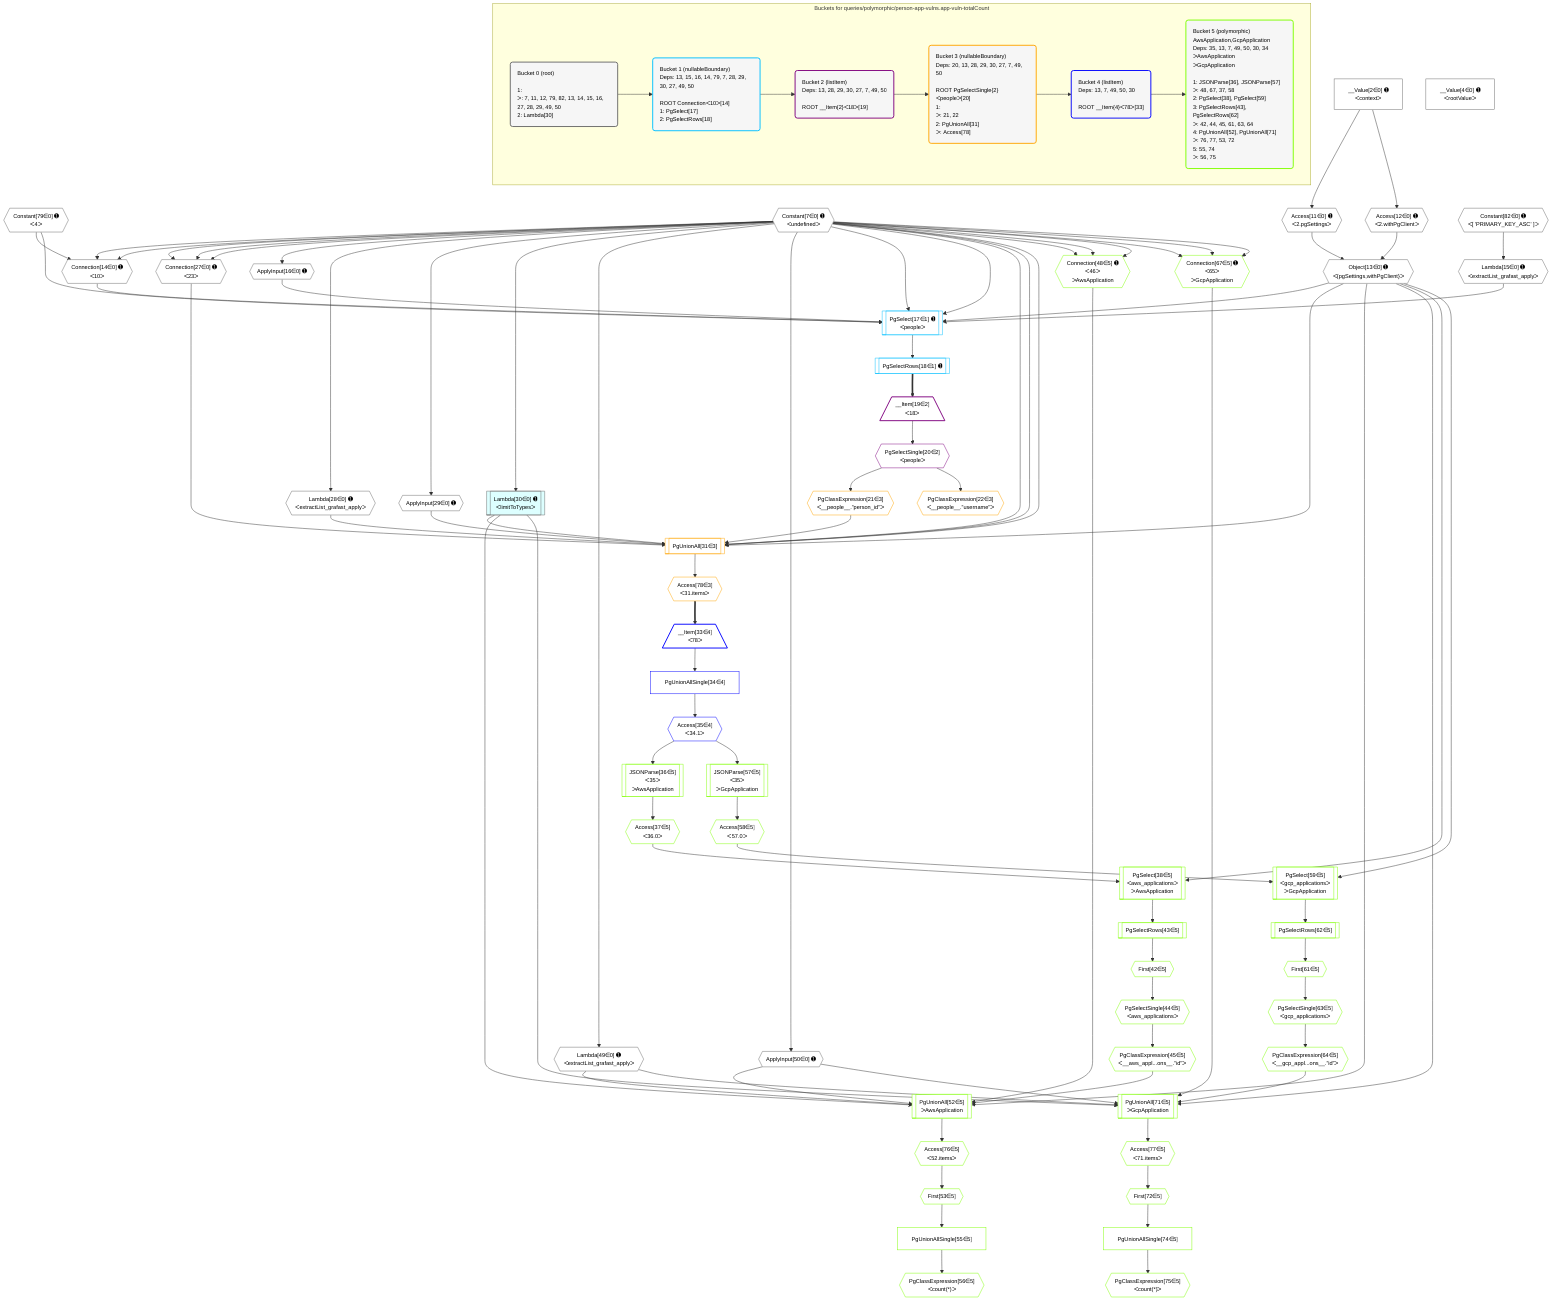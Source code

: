 %%{init: {'themeVariables': { 'fontSize': '12px'}}}%%
graph TD
    classDef path fill:#eee,stroke:#000,color:#000
    classDef plan fill:#fff,stroke-width:1px,color:#000
    classDef itemplan fill:#fff,stroke-width:2px,color:#000
    classDef unbatchedplan fill:#dff,stroke-width:1px,color:#000
    classDef sideeffectplan fill:#fcc,stroke-width:2px,color:#000
    classDef bucket fill:#f6f6f6,color:#000,stroke-width:2px,text-align:left


    %% plan dependencies
    Connection14{{"Connection[14∈0] ➊<br />ᐸ10ᐳ"}}:::plan
    Constant79{{"Constant[79∈0] ➊<br />ᐸ4ᐳ"}}:::plan
    Constant7{{"Constant[7∈0] ➊<br />ᐸundefinedᐳ"}}:::plan
    Constant79 & Constant7 & Constant7 --> Connection14
    Connection27{{"Connection[27∈0] ➊<br />ᐸ23ᐳ"}}:::plan
    Constant7 & Constant7 & Constant7 --> Connection27
    Object13{{"Object[13∈0] ➊<br />ᐸ{pgSettings,withPgClient}ᐳ"}}:::plan
    Access11{{"Access[11∈0] ➊<br />ᐸ2.pgSettingsᐳ"}}:::plan
    Access12{{"Access[12∈0] ➊<br />ᐸ2.withPgClientᐳ"}}:::plan
    Access11 & Access12 --> Object13
    __Value2["__Value[2∈0] ➊<br />ᐸcontextᐳ"]:::plan
    __Value2 --> Access11
    __Value2 --> Access12
    Lambda15{{"Lambda[15∈0] ➊<br />ᐸextractList_grafast_applyᐳ"}}:::plan
    Constant82{{"Constant[82∈0] ➊<br />ᐸ[ 'PRIMARY_KEY_ASC' ]ᐳ"}}:::plan
    Constant82 --> Lambda15
    ApplyInput16{{"ApplyInput[16∈0] ➊"}}:::plan
    Constant7 --> ApplyInput16
    Lambda28{{"Lambda[28∈0] ➊<br />ᐸextractList_grafast_applyᐳ"}}:::plan
    Constant7 --> Lambda28
    ApplyInput29{{"ApplyInput[29∈0] ➊"}}:::plan
    Constant7 --> ApplyInput29
    Lambda30[["Lambda[30∈0] ➊<br />ᐸlimitToTypesᐳ"]]:::unbatchedplan
    Constant7 --> Lambda30
    Lambda49{{"Lambda[49∈0] ➊<br />ᐸextractList_grafast_applyᐳ"}}:::plan
    Constant7 --> Lambda49
    ApplyInput50{{"ApplyInput[50∈0] ➊"}}:::plan
    Constant7 --> ApplyInput50
    __Value4["__Value[4∈0] ➊<br />ᐸrootValueᐳ"]:::plan
    PgSelect17[["PgSelect[17∈1] ➊<br />ᐸpeopleᐳ"]]:::plan
    Object13 & Lambda15 & ApplyInput16 & Connection14 & Constant79 & Constant7 & Constant7 --> PgSelect17
    PgSelectRows18[["PgSelectRows[18∈1] ➊"]]:::plan
    PgSelect17 --> PgSelectRows18
    __Item19[/"__Item[19∈2]<br />ᐸ18ᐳ"\]:::itemplan
    PgSelectRows18 ==> __Item19
    PgSelectSingle20{{"PgSelectSingle[20∈2]<br />ᐸpeopleᐳ"}}:::plan
    __Item19 --> PgSelectSingle20
    PgUnionAll31[["PgUnionAll[31∈3]"]]:::plan
    PgClassExpression21{{"PgClassExpression[21∈3]<br />ᐸ__people__.”person_id”ᐳ"}}:::plan
    Object13 & PgClassExpression21 & Lambda28 & ApplyInput29 & Lambda30 & Connection27 & Constant7 & Constant7 & Constant7 --> PgUnionAll31
    PgSelectSingle20 --> PgClassExpression21
    PgClassExpression22{{"PgClassExpression[22∈3]<br />ᐸ__people__.”username”ᐳ"}}:::plan
    PgSelectSingle20 --> PgClassExpression22
    Access78{{"Access[78∈3]<br />ᐸ31.itemsᐳ"}}:::plan
    PgUnionAll31 --> Access78
    __Item33[/"__Item[33∈4]<br />ᐸ78ᐳ"\]:::itemplan
    Access78 ==> __Item33
    PgUnionAllSingle34["PgUnionAllSingle[34∈4]"]:::plan
    __Item33 --> PgUnionAllSingle34
    Access35{{"Access[35∈4]<br />ᐸ34.1ᐳ"}}:::plan
    PgUnionAllSingle34 --> Access35
    PgUnionAll52[["PgUnionAll[52∈5]<br />ᐳAwsApplication"]]:::plan
    PgClassExpression45{{"PgClassExpression[45∈5]<br />ᐸ__aws_appl...ons__.”id”ᐳ"}}:::plan
    Connection48{{"Connection[48∈5] ➊<br />ᐸ46ᐳ<br />ᐳAwsApplication"}}:::plan
    Object13 & PgClassExpression45 & Lambda49 & ApplyInput50 & Lambda30 & Connection48 --> PgUnionAll52
    PgUnionAll71[["PgUnionAll[71∈5]<br />ᐳGcpApplication"]]:::plan
    PgClassExpression64{{"PgClassExpression[64∈5]<br />ᐸ__gcp_appl...ons__.”id”ᐳ"}}:::plan
    Connection67{{"Connection[67∈5] ➊<br />ᐸ65ᐳ<br />ᐳGcpApplication"}}:::plan
    Object13 & PgClassExpression64 & Lambda49 & ApplyInput50 & Lambda30 & Connection67 --> PgUnionAll71
    Constant7 & Constant7 & Constant7 --> Connection48
    Constant7 & Constant7 & Constant7 --> Connection67
    PgSelect38[["PgSelect[38∈5]<br />ᐸaws_applicationsᐳ<br />ᐳAwsApplication"]]:::plan
    Access37{{"Access[37∈5]<br />ᐸ36.0ᐳ"}}:::plan
    Object13 & Access37 --> PgSelect38
    PgSelect59[["PgSelect[59∈5]<br />ᐸgcp_applicationsᐳ<br />ᐳGcpApplication"]]:::plan
    Access58{{"Access[58∈5]<br />ᐸ57.0ᐳ"}}:::plan
    Object13 & Access58 --> PgSelect59
    JSONParse36[["JSONParse[36∈5]<br />ᐸ35ᐳ<br />ᐳAwsApplication"]]:::plan
    Access35 --> JSONParse36
    JSONParse36 --> Access37
    First42{{"First[42∈5]"}}:::plan
    PgSelectRows43[["PgSelectRows[43∈5]"]]:::plan
    PgSelectRows43 --> First42
    PgSelect38 --> PgSelectRows43
    PgSelectSingle44{{"PgSelectSingle[44∈5]<br />ᐸaws_applicationsᐳ"}}:::plan
    First42 --> PgSelectSingle44
    PgSelectSingle44 --> PgClassExpression45
    First53{{"First[53∈5]"}}:::plan
    Access76{{"Access[76∈5]<br />ᐸ52.itemsᐳ"}}:::plan
    Access76 --> First53
    PgUnionAllSingle55["PgUnionAllSingle[55∈5]"]:::plan
    First53 --> PgUnionAllSingle55
    PgClassExpression56{{"PgClassExpression[56∈5]<br />ᐸcount(*)ᐳ"}}:::plan
    PgUnionAllSingle55 --> PgClassExpression56
    JSONParse57[["JSONParse[57∈5]<br />ᐸ35ᐳ<br />ᐳGcpApplication"]]:::plan
    Access35 --> JSONParse57
    JSONParse57 --> Access58
    First61{{"First[61∈5]"}}:::plan
    PgSelectRows62[["PgSelectRows[62∈5]"]]:::plan
    PgSelectRows62 --> First61
    PgSelect59 --> PgSelectRows62
    PgSelectSingle63{{"PgSelectSingle[63∈5]<br />ᐸgcp_applicationsᐳ"}}:::plan
    First61 --> PgSelectSingle63
    PgSelectSingle63 --> PgClassExpression64
    First72{{"First[72∈5]"}}:::plan
    Access77{{"Access[77∈5]<br />ᐸ71.itemsᐳ"}}:::plan
    Access77 --> First72
    PgUnionAllSingle74["PgUnionAllSingle[74∈5]"]:::plan
    First72 --> PgUnionAllSingle74
    PgClassExpression75{{"PgClassExpression[75∈5]<br />ᐸcount(*)ᐳ"}}:::plan
    PgUnionAllSingle74 --> PgClassExpression75
    PgUnionAll52 --> Access76
    PgUnionAll71 --> Access77

    %% define steps

    subgraph "Buckets for queries/polymorphic/person-app-vulns.app-vuln-totalCount"
    Bucket0("Bucket 0 (root)<br /><br />1: <br />ᐳ: 7, 11, 12, 79, 82, 13, 14, 15, 16, 27, 28, 29, 49, 50<br />2: Lambda[30]"):::bucket
    classDef bucket0 stroke:#696969
    class Bucket0,__Value2,__Value4,Constant7,Access11,Access12,Object13,Connection14,Lambda15,ApplyInput16,Connection27,Lambda28,ApplyInput29,Lambda30,Lambda49,ApplyInput50,Constant79,Constant82 bucket0
    Bucket1("Bucket 1 (nullableBoundary)<br />Deps: 13, 15, 16, 14, 79, 7, 28, 29, 30, 27, 49, 50<br /><br />ROOT Connectionᐸ10ᐳ[14]<br />1: PgSelect[17]<br />2: PgSelectRows[18]"):::bucket
    classDef bucket1 stroke:#00bfff
    class Bucket1,PgSelect17,PgSelectRows18 bucket1
    Bucket2("Bucket 2 (listItem)<br />Deps: 13, 28, 29, 30, 27, 7, 49, 50<br /><br />ROOT __Item{2}ᐸ18ᐳ[19]"):::bucket
    classDef bucket2 stroke:#7f007f
    class Bucket2,__Item19,PgSelectSingle20 bucket2
    Bucket3("Bucket 3 (nullableBoundary)<br />Deps: 20, 13, 28, 29, 30, 27, 7, 49, 50<br /><br />ROOT PgSelectSingle{2}ᐸpeopleᐳ[20]<br />1: <br />ᐳ: 21, 22<br />2: PgUnionAll[31]<br />ᐳ: Access[78]"):::bucket
    classDef bucket3 stroke:#ffa500
    class Bucket3,PgClassExpression21,PgClassExpression22,PgUnionAll31,Access78 bucket3
    Bucket4("Bucket 4 (listItem)<br />Deps: 13, 7, 49, 50, 30<br /><br />ROOT __Item{4}ᐸ78ᐳ[33]"):::bucket
    classDef bucket4 stroke:#0000ff
    class Bucket4,__Item33,PgUnionAllSingle34,Access35 bucket4
    Bucket5("Bucket 5 (polymorphic)<br />AwsApplication,GcpApplication<br />Deps: 35, 13, 7, 49, 50, 30, 34<br />ᐳAwsApplication<br />ᐳGcpApplication<br /><br />1: JSONParse[36], JSONParse[57]<br />ᐳ: 48, 67, 37, 58<br />2: PgSelect[38], PgSelect[59]<br />3: PgSelectRows[43], PgSelectRows[62]<br />ᐳ: 42, 44, 45, 61, 63, 64<br />4: PgUnionAll[52], PgUnionAll[71]<br />ᐳ: 76, 77, 53, 72<br />5: 55, 74<br />ᐳ: 56, 75"):::bucket
    classDef bucket5 stroke:#7fff00
    class Bucket5,JSONParse36,Access37,PgSelect38,First42,PgSelectRows43,PgSelectSingle44,PgClassExpression45,Connection48,PgUnionAll52,First53,PgUnionAllSingle55,PgClassExpression56,JSONParse57,Access58,PgSelect59,First61,PgSelectRows62,PgSelectSingle63,PgClassExpression64,Connection67,PgUnionAll71,First72,PgUnionAllSingle74,PgClassExpression75,Access76,Access77 bucket5
    Bucket0 --> Bucket1
    Bucket1 --> Bucket2
    Bucket2 --> Bucket3
    Bucket3 --> Bucket4
    Bucket4 --> Bucket5
    end